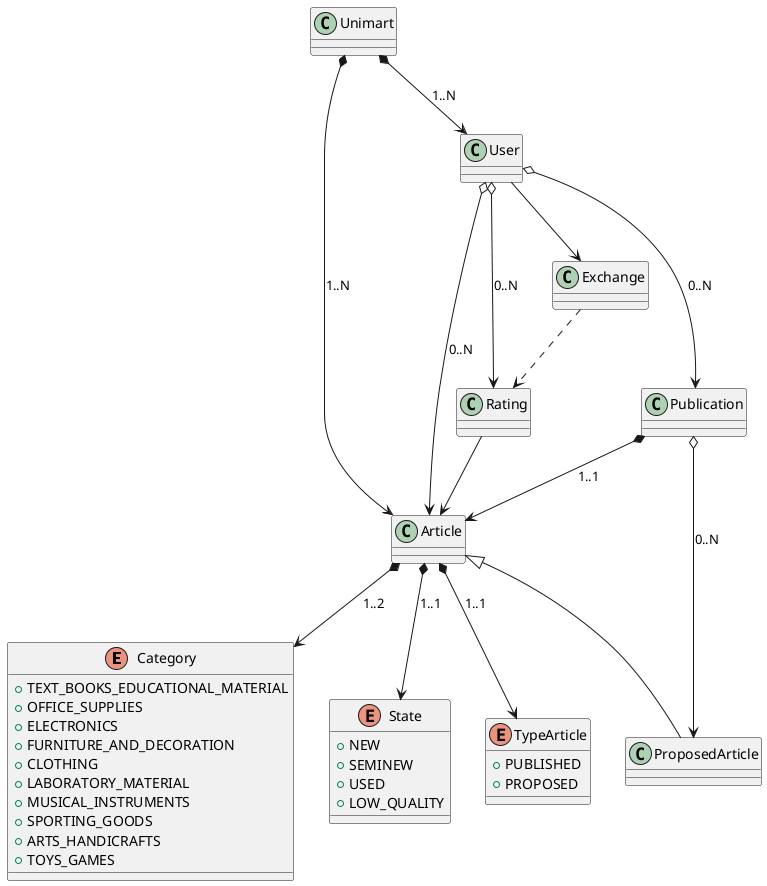 @startuml domain-model

!define ZERO_TO_ONE 0..1
!define ZERO_TO_MANY 0..N
!define ONE_TO_ONE 1..1
!define ONE_TO_TWO 1..2
!define ONE_TO_MANY 1..N
!define EMPTY ""

!define compositionRelation(all, part, cardinality) all *--> part: cardinality

!define associationRelation(client, server, cardinality) client --> server: cardinality

!define aggregationRelation(whole, part, cardinality) whole o--> part: cardinality

!define useRelation(user, used, cardinality) user ..> used: cardinality

!define inheritanceRelation(child, parent, cardinality) child <|-- parent: cardinality

enum Category {
    + TEXT_BOOKS_EDUCATIONAL_MATERIAL
    + OFFICE_SUPPLIES
    + ELECTRONICS
    + FURNITURE_AND_DECORATION
    + CLOTHING
    + LABORATORY_MATERIAL
    + MUSICAL_INSTRUMENTS
    + SPORTING_GOODS
    + ARTS_HANDICRAFTS
    + TOYS_GAMES
}

enum State {
    + NEW
    + SEMINEW
    + USED
    + LOW_QUALITY
}

enum TypeArticle {
    + PUBLISHED
    + PROPOSED
}

compositionRelation(Unimart, User, ONE_TO_MANY)
compositionRelation(Unimart, Article, ONE_TO_MANY)
aggregationRelation(User, Rating,  ZERO_TO_MANY)
aggregationRelation(User, Article, ZERO_TO_MANY)
aggregationRelation(User, Publication, ZERO_TO_MANY)
associationRelation(User, Exchange, EMPTY)
useRelation(Exchange, Rating, EMPTY)
associationRelation(Rating, Article, EMPTY)
compositionRelation(Article, Category, ONE_TO_TWO)
compositionRelation(Article, State, ONE_TO_ONE)
compositionRelation(Article, TypeArticle, ONE_TO_ONE)
inheritanceRelation(Article, ProposedArticle, EMPTY)
aggregationRelation(Publication, ProposedArticle, ZERO_TO_MANY)
compositionRelation(Publication, Article, ONE_TO_ONE)
@enduml